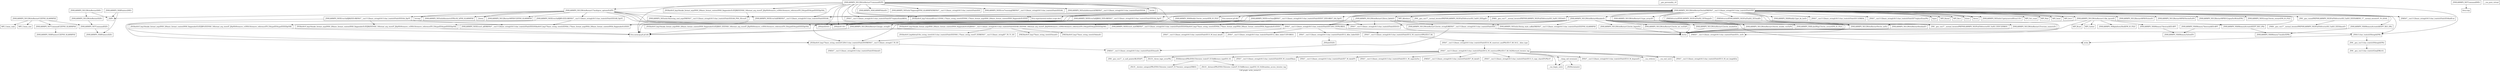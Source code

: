 digraph "Call graph: write_restart.ll" {
	label="Call graph: write_restart.ll";

	Node0x55a14d70dd00 [shape=record,label="{_ZN9LAMMPS_NS12WriteRestartC2EPNS_6LAMMPSE}"];
	Node0x55a14d70dd00 -> Node0x55a14d618810;
	Node0x55a14d70dd00 -> Node0x55a14d61a8b0;
	Node0x55a14d70dd00 -> Node0x55a14d61ac00;
	Node0x55a14d70dd00 -> Node0x55a14d73f180;
	Node0x55a14d618810 [shape=record,label="{_ZN9LAMMPS_NS7CommandC2EPNS_6LAMMPSE}"];
	Node0x55a14d618810 -> Node0x55a14d611e10;
	Node0x55a14d61a8b0 [shape=record,label="{MPI_Comm_rank}"];
	Node0x55a14d61af00 [shape=record,label="{__gxx_personality_v0}"];
	Node0x55a14d61ac00 [shape=record,label="{MPI_Comm_size}"];
	Node0x55a14d615bb0 [shape=record,label="{_ZN9LAMMPS_NS12WriteRestart7commandEiPPc}"];
	Node0x55a14d615bb0 -> Node0x55a14d61b130;
	Node0x55a14d615bb0 -> Node0x55a14d614840;
	Node0x55a14d615bb0 -> Node0x55a14d618720;
	Node0x55a14d615bb0 -> Node0x55a14d619220;
	Node0x55a14d615bb0 -> Node0x55a14d6135e0;
	Node0x55a14d615bb0 -> Node0x55a14d618790;
	Node0x55a14d615bb0 -> Node0x55a14d612e00;
	Node0x55a14d615bb0 -> Node0x55a14d619100;
	Node0x55a14d615bb0 -> Node0x55a14d613350;
	Node0x55a14d615bb0 -> Node0x55a14d6123c0;
	Node0x55a14d615bb0 -> Node0x55a14d71eb70;
	Node0x55a14d615bb0 -> Node0x55a14d7423d0;
	Node0x55a14d615bb0 -> Node0x55a14d614590;
	Node0x55a14d615bb0 -> Node0x55a14d625260;
	Node0x55a14d615bb0 -> Node0x55a14d641640;
	Node0x55a14d615bb0 -> Node0x55a14d6a7380;
	Node0x55a14d615bb0 -> Node0x55a14d617130;
	Node0x55a14d615bb0 -> Node0x55a14d613890;
	Node0x55a14d615bb0 -> Node0x55a14d612030;
	Node0x55a14d615bb0 -> Node0x55a14d68a640;
	Node0x55a14d641640 [shape=record,label="{_ZN3fmt6v9_lmp7vformatB5cxx11ENS0_17basic_string_viewIcEENS0_17basic_format_argsINS0_20basic_format_contextINS0_8appenderEcEEEE}"];
	Node0x55a14d6135e0 [shape=record,label="{_ZN9LAMMPS_NS5Error3allERKNSt7__cxx1112basic_stringIcSt11char_traitsIcESaIcEEEiS8_}"];
	Node0x55a14d61b130 [shape=record,label="{_ZNSaIcEC1Ev}"];
	Node0x55a14d614840 [shape=record,label="{_ZNSt7__cxx1112basic_stringIcSt11char_traitsIcESaIcEEC2IS3_EEPKcRKS3_}"];
	Node0x55a14d614840 -> Node0x55a14d61b580;
	Node0x55a14d614840 -> Node0x55a14d614390;
	Node0x55a14d614840 -> Node0x55a14d612030;
	Node0x55a14d614840 -> Node0x55a14d61b420;
	Node0x55a14d614840 -> Node0x55a14d6122a0;
	Node0x55a14d618720 [shape=record,label="{_ZNSt7__cxx1112basic_stringIcSt11char_traitsIcESaIcEED1Ev}"];
	Node0x55a14d618790 [shape=record,label="{_ZNSaIcED1Ev}"];
	Node0x55a14d614590 [shape=record,label="{_ZN9LAMMPS_NS5utils16missing_cmd_argsERKNSt7__cxx1112basic_stringIcSt11char_traitsIcESaIcEEEiS8_PNS_5ErrorE}"];
	Node0x55a14d68a640 [shape=record,label="{_ZNKSt7__cxx1112basic_stringIcSt11char_traitsIcESaIcEE4findEcm}"];
	Node0x55a14d625260 [shape=record,label="{_ZNSt7__cxx1112basic_stringIcSt11char_traitsIcESaIcEE7replaceEmmRKS4_}"];
	Node0x55a14d7423d0 [shape=record,label="{strchr}"];
	Node0x55a14d71eb70 [shape=record,label="{_ZN9LAMMPS_NS5utils8strmatchERKNSt7__cxx1112basic_stringIcSt11char_traitsIcESaIcEEES8_}"];
	Node0x55a14d6123c0 [shape=record,label="{_ZN9LAMMPS_NS5Error7warningERKNSt7__cxx1112basic_stringIcSt11char_traitsIcESaIcEEEiS8_}"];
	Node0x55a14d613350 [shape=record,label="{_ZN9LAMMPS_NS12WriteRestart17multiproc_optionsEiiiPPc}"];
	Node0x55a14d613350 -> Node0x55a14d61b130;
	Node0x55a14d613350 -> Node0x55a14d614840;
	Node0x55a14d613350 -> Node0x55a14d618790;
	Node0x55a14d613350 -> Node0x55a14d618720;
	Node0x55a14d613350 -> Node0x55a14d6135e0;
	Node0x55a14d613350 -> Node0x55a14d62eca0;
	Node0x55a14d613350 -> Node0x55a14d6294e0;
	Node0x55a14d613350 -> Node0x55a14d639a90;
	Node0x55a14d613350 -> Node0x55a14d629d80;
	Node0x55a14d613350 -> Node0x55a14d633860;
	Node0x55a14d613350 -> Node0x55a14d627720;
	Node0x55a14d613350 -> Node0x55a14d614590;
	Node0x55a14d613350 -> Node0x55a14d627170;
	Node0x55a14d619100 [shape=record,label="{_ZN9LAMMPS_NS5utils7logmesgEPNS_6LAMMPSERKNSt7__cxx1112basic_stringIcSt11char_traitsIcESaIcEEE}"];
	Node0x55a14d612e00 [shape=record,label="{_ZN9LAMMPS_NS6LAMMPS4initEv}"];
	Node0x55a14d619220 [shape=record,label="{_ZN9LAMMPS_NS12WriteRestart5writeERKNSt7__cxx1112basic_stringIcSt11char_traitsIcESaIcEEE}"];
	Node0x55a14d619220 -> Node0x55a14d631d20;
	Node0x55a14d619220 -> Node0x55a14d61b130;
	Node0x55a14d619220 -> Node0x55a14d614840;
	Node0x55a14d619220 -> Node0x55a14d674850;
	Node0x55a14d619220 -> Node0x55a14d62b700;
	Node0x55a14d619220 -> Node0x55a14d634570;
	Node0x55a14d619220 -> Node0x55a14d618720;
	Node0x55a14d619220 -> Node0x55a14d618790;
	Node0x55a14d619220 -> Node0x55a14d673950;
	Node0x55a14d619220 -> Node0x55a14d673000;
	Node0x55a14d619220 -> Node0x55a14d66c8d0;
	Node0x55a14d619220 -> Node0x55a14d66b650;
	Node0x55a14d619220 -> Node0x55a14d669e50;
	Node0x55a14d619220 -> Node0x55a14d668fd0;
	Node0x55a14d619220 -> Node0x55a14d636eb0;
	Node0x55a14d619220 -> Node0x55a14d68a640;
	Node0x55a14d619220 -> Node0x55a14d6386d0;
	Node0x55a14d619220 -> Node0x55a14d6135e0;
	Node0x55a14d619220 -> Node0x55a14d63d7f0;
	Node0x55a14d619220 -> Node0x55a14d667f10;
	Node0x55a14d619220 -> Node0x55a14d6665f0;
	Node0x55a14d619220 -> Node0x55a14d653100;
	Node0x55a14d619220 -> Node0x55a14d6523a0;
	Node0x55a14d619220 -> Node0x55a14d63efe0;
	Node0x55a14d619220 -> Node0x55a14d640fd0;
	Node0x55a14d619220 -> Node0x55a14d642570;
	Node0x55a14d619220 -> Node0x55a14d663040;
	Node0x55a14d619220 -> Node0x55a14d65fa20;
	Node0x55a14d619220 -> Node0x55a14d65f340;
	Node0x55a14d619220 -> Node0x55a14d65de30;
	Node0x55a14d619220 -> Node0x55a14d65cfb0;
	Node0x55a14d619220 -> Node0x55a14d65bf00;
	Node0x55a14d619220 -> Node0x55a14d659de0;
	Node0x55a14d619220 -> Node0x55a14d655b30;
	Node0x55a14d619220 -> Node0x55a14d655230;
	Node0x55a14d619220 -> Node0x55a14d625260;
	Node0x55a14d619220 -> Node0x55a14d641640;
	Node0x55a14d619220 -> Node0x55a14d654200;
	Node0x55a14d619220 -> Node0x55a14d643500;
	Node0x55a14d619220 -> Node0x55a14d6470c0;
	Node0x55a14d619220 -> Node0x55a14d648810;
	Node0x55a14d619220 -> Node0x55a14d6405a0;
	Node0x55a14d619220 -> Node0x55a14d64b260;
	Node0x55a14d619220 -> Node0x55a14d64b810;
	Node0x55a14d619220 -> Node0x55a14d638e40;
	Node0x55a14d619220 -> Node0x55a14d617130;
	Node0x55a14d619220 -> Node0x55a14d613890;
	Node0x55a14d619220 -> Node0x55a14d64c750;
	Node0x55a14d619220 -> Node0x55a14d64f4c0;
	Node0x55a14d619220 -> Node0x55a14d68de80;
	Node0x55a14d619220 -> Node0x55a14d612030;
	Node0x55a14d64b260 [shape=record,label="{_ZN9LAMMPS_NS12WriteRestart11type_arraysEv}"];
	Node0x55a14d64b260 -> Node0x55a14d663040;
	Node0x55a14d64b260 -> Node0x55a14d655230;
	Node0x55a14d64b260 -> Node0x55a14d68b9a0;
	Node0x55a14d64b260 -> Node0x55a14d684490;
	Node0x55a14d6405a0 [shape=record,label="{_ZN9LAMMPS_NS5Group13write_restartEP8_IO_FILE}"];
	Node0x55a14d633860 [shape=record,label="{_Znwm}"];
	Node0x55a14d627720 [shape=record,label="{_ZN9LAMMPS_NS12RestartMPIIOC2EPNS_6LAMMPSE}"];
	Node0x55a14d627170 [shape=record,label="{_ZdlPv}"];
	Node0x55a14d6294e0 [shape=record,label="{strcmp}"];
	Node0x55a14d629d80 [shape=record,label="{_ZN9LAMMPS_NS5utils8inumericEPKciS2_bPNS_6LAMMPSE}"];
	Node0x55a14d639a90 [shape=record,label="{_ZN9LAMMPS_NS5Error3allIJRiEEEvRKNSt7__cxx1112basic_stringIcSt11char_traitsIcESaIcEEEiSA_DpOT_}"];
	Node0x55a14d639a90 -> Node0x55a14d6789c0;
	Node0x55a14d639a90 -> Node0x55a14d654200;
	Node0x55a14d639a90 -> Node0x55a14d67cd80;
	Node0x55a14d62eca0 [shape=record,label="{_ZN9LAMMPS_NS5Error3allIJRPcEEEvRKNSt7__cxx1112basic_stringIcSt11char_traitsIcESaIcEEEiSB_DpOT_}"];
	Node0x55a14d62eca0 -> Node0x55a14d6789c0;
	Node0x55a14d62eca0 -> Node0x55a14d67ea40;
	Node0x55a14d62eca0 -> Node0x55a14d67cd80;
	Node0x55a14d631d20 [shape=record,label="{MPI_Allreduce}"];
	Node0x55a14d634570 [shape=record,label="{_ZN9LAMMPS_NS5Error3allIJRlS2_EEEvRKNSt7__cxx1112basic_stringIcSt11char_traitsIcESaIcEEEiSA_DpOT_}"];
	Node0x55a14d634570 -> Node0x55a14d6789c0;
	Node0x55a14d634570 -> Node0x55a14d67f710;
	Node0x55a14d634570 -> Node0x55a14d67cd80;
	Node0x55a14d636eb0 [shape=record,label="{_ZNSt7__cxx1112basic_stringIcSt11char_traitsIcESaIcEEC1ERKS4_}"];
	Node0x55a14d6386d0 [shape=record,label="{_ZNSt7__cxx1112basic_stringIcSt11char_traitsIcESaIcEE7replaceEmmPKc}"];
	Node0x55a14d63d7f0 [shape=record,label="{fopen}"];
	Node0x55a14d62b700 [shape=record,label="{_ZNKSt7__cxx1112basic_stringIcSt11char_traitsIcESaIcEE5c_strEv}"];
	Node0x55a14d640fd0 [shape=record,label="{_ZN9LAMMPS_NS5Error3oneIJRNSt7__cxx1112basic_stringIcSt11char_traitsIcESaIcEEES7_EEEvRKS7_iSA_DpOT_}"];
	Node0x55a14d640fd0 -> Node0x55a14d6789c0;
	Node0x55a14d640fd0 -> Node0x55a14d682700;
	Node0x55a14d640fd0 -> Node0x55a14d682fe0;
	Node0x55a14d63efe0 [shape=record,label="{_ZN9LAMMPS_NS5utils11getsyserrorB5cxx11Ev}"];
	Node0x55a14d642570 [shape=record,label="{_ZN9LAMMPS_NS12WriteRestart12magic_stringEv}"];
	Node0x55a14d642570 -> Node0x55a14d617130;
	Node0x55a14d642570 -> Node0x55a14d684490;
	Node0x55a14d643500 [shape=record,label="{_ZN9LAMMPS_NS12WriteRestart6endianEv}"];
	Node0x55a14d643500 -> Node0x55a14d684490;
	Node0x55a14d6470c0 [shape=record,label="{_ZN9LAMMPS_NS12WriteRestart15version_numericEv}"];
	Node0x55a14d6470c0 -> Node0x55a14d684490;
	Node0x55a14d648810 [shape=record,label="{_ZN9LAMMPS_NS12WriteRestart6headerEv}"];
	Node0x55a14d648810 -> Node0x55a14d61b130;
	Node0x55a14d648810 -> Node0x55a14d614840;
	Node0x55a14d648810 -> Node0x55a14d687500;
	Node0x55a14d648810 -> Node0x55a14d618720;
	Node0x55a14d648810 -> Node0x55a14d618790;
	Node0x55a14d648810 -> Node0x55a14d655230;
	Node0x55a14d648810 -> Node0x55a14d684490;
	Node0x55a14d648810 -> Node0x55a14d68a220;
	Node0x55a14d648810 -> Node0x55a14d688060;
	Node0x55a14d648810 -> Node0x55a14d663040;
	Node0x55a14d648810 -> Node0x55a14d689a60;
	Node0x55a14d648810 -> Node0x55a14d6890f0;
	Node0x55a14d648810 -> Node0x55a14d688480;
	Node0x55a14d64b810 [shape=record,label="{_ZN9LAMMPS_NS12WriteRestart12force_fieldsEv}"];
	Node0x55a14d64b810 -> Node0x55a14d61b130;
	Node0x55a14d64b810 -> Node0x55a14d614840;
	Node0x55a14d64b810 -> Node0x55a14d6890f0;
	Node0x55a14d64b810 -> Node0x55a14d687500;
	Node0x55a14d64b810 -> Node0x55a14d618720;
	Node0x55a14d64b810 -> Node0x55a14d684490;
	Node0x55a14d64b810 -> Node0x55a14d618790;
	Node0x55a14d638e40 [shape=record,label="{_ZN9LAMMPS_NS6Modify13write_restartEP8_IO_FILE}"];
	Node0x55a14d64c750 [shape=record,label="{_ZN9LAMMPS_NS6Memory6createIdEEPT_RS3_iPKc}"];
	Node0x55a14d64c750 -> Node0x55a14d68be50;
	Node0x55a14d64f4c0 [shape=record,label="{llvm.memset.p0.i64}"];
	Node0x55a14d68de80 [shape=record,label="{_ZN9LAMMPS_NS12WriteRestart11file_layoutEi}"];
	Node0x55a14d68de80 -> Node0x55a14d655230;
	Node0x55a14d68de80 -> Node0x55a14d6955e0;
	Node0x55a14d68de80 -> Node0x55a14d690c90;
	Node0x55a14d68de80 -> Node0x55a14d691a00;
	Node0x55a14d68de80 -> Node0x55a14d684490;
	Node0x55a14d68de80 -> Node0x55a14d692770;
	Node0x55a14d68de80 -> Node0x55a14d692d80;
	Node0x55a14d6523a0 [shape=record,label="{ferror}"];
	Node0x55a14d653100 [shape=record,label="{fclose}"];
	Node0x55a14d655230 [shape=record,label="{_ZN9LAMMPS_NS12WriteRestart9write_intEii}"];
	Node0x55a14d655230 -> Node0x55a14d684490;
	Node0x55a14d655b30 [shape=record,label="{_ZN9LAMMPS_NS12RestartMPIIO12openForWriteEPKc}"];
	Node0x55a14d659de0 [shape=record,label="{_ZN9LAMMPS_NS12RestartMPIIO5writeExiPd}"];
	Node0x55a14d65bf00 [shape=record,label="{_ZN9LAMMPS_NS12RestartMPIIO5closeEv}"];
	Node0x55a14d65cfb0 [shape=record,label="{MPI_Irecv}"];
	Node0x55a14d65de30 [shape=record,label="{MPI_Send}"];
	Node0x55a14d65f340 [shape=record,label="{MPI_Wait}"];
	Node0x55a14d65fa20 [shape=record,label="{MPI_Get_count}"];
	Node0x55a14d663040 [shape=record,label="{_ZN9LAMMPS_NS12WriteRestart16write_double_vecEiiPd}"];
	Node0x55a14d663040 -> Node0x55a14d684490;
	Node0x55a14d6665f0 [shape=record,label="{MPI_Recv}"];
	Node0x55a14d667f10 [shape=record,label="{MPI_Rsend}"];
	Node0x55a14d668fd0 [shape=record,label="{_ZN9LAMMPS_NS6Memory7destroyIdEEvRPT_}"];
	Node0x55a14d668fd0 -> Node0x55a14d6a8120;
	Node0x55a14d669e50 [shape=record,label="{_ZN9LAMMPS_NS6Modify12get_fix_listEv}"];
	Node0x55a14d66b650 [shape=record,label="{_ZNKSt6vectorIPN9LAMMPS_NS3FixESaIS2_EE5beginEv}"];
	Node0x55a14d66b650 -> Node0x55a14d6a9630;
	Node0x55a14d66c8d0 [shape=record,label="{_ZNKSt6vectorIPN9LAMMPS_NS3FixESaIS2_EE3endEv}"];
	Node0x55a14d66c8d0 -> Node0x55a14d6a9630;
	Node0x55a14d673000 [shape=record,label="{_ZN9__gnu_cxxneIPKPN9LAMMPS_NS3FixESt6vectorIS3_SaIS3_EEEEbRKNS_17__normal_iteratorIT_T0_EESE_}"];
	Node0x55a14d673000 -> Node0x55a14d6ab930;
	Node0x55a14d673950 [shape=record,label="{_ZNK9__gnu_cxx17__normal_iteratorIPKPN9LAMMPS_NS3FixESt6vectorIS3_SaIS3_EEEdeEv}"];
	Node0x55a14d674850 [shape=record,label="{_ZN9__gnu_cxx17__normal_iteratorIPKPN9LAMMPS_NS3FixESt6vectorIS3_SaIS3_EEEppEv}"];
	Node0x55a14d687500 [shape=record,label="{_ZN9LAMMPS_NS12WriteRestart12write_stringEiRKNSt7__cxx1112basic_stringIcSt11char_traitsIcESaIcEEE}"];
	Node0x55a14d687500 -> Node0x55a14d6ac700;
	Node0x55a14d687500 -> Node0x55a14d684490;
	Node0x55a14d687500 -> Node0x55a14d62b700;
	Node0x55a14d688060 [shape=record,label="{_ZN9LAMMPS_NS12WriteRestart12write_bigintEil}"];
	Node0x55a14d688060 -> Node0x55a14d684490;
	Node0x55a14d688480 [shape=record,label="{_ZN9LAMMPS_NS12WriteRestart13write_int_vecEiiPi}"];
	Node0x55a14d688480 -> Node0x55a14d684490;
	Node0x55a14d6890f0 [shape=record,label="{_ZN9LAMMPS_NS5utils18strip_style_suffixERKNSt7__cxx1112basic_stringIcSt11char_traitsIcESaIcEEEPNS_6LAMMPSE}"];
	Node0x55a14d684490 [shape=record,label="{fwrite}"];
	Node0x55a14d689a60 [shape=record,label="{strlen}"];
	Node0x55a14d68a220 [shape=record,label="{_ZN9LAMMPS_NS12WriteRestart12write_doubleEid}"];
	Node0x55a14d68a220 -> Node0x55a14d684490;
	Node0x55a14d68b9a0 [shape=record,label="{_ZN9LAMMPS_NS8LabelMap13write_restartEP8_IO_FILE}"];
	Node0x55a14d690c90 [shape=record,label="{_ZN9LAMMPS_NS6Memory6createIiEEPT_RS3_iPKc}"];
	Node0x55a14d690c90 -> Node0x55a14d68be50;
	Node0x55a14d691a00 [shape=record,label="{MPI_Gather}"];
	Node0x55a14d692770 [shape=record,label="{_ZN9LAMMPS_NS6Memory7destroyIiEEvRPT_}"];
	Node0x55a14d692770 -> Node0x55a14d6a8120;
	Node0x55a14d692d80 [shape=record,label="{_ZN9LAMMPS_NS8platform5ftellEP8_IO_FILE}"];
	Node0x55a14d6955e0 [shape=record,label="{MPI_Bcast}"];
	Node0x55a14d617130 [shape=record,label="{llvm.memcpy.p0.p0.i64}"];
	Node0x55a14d6ac700 [shape=record,label="{_ZNKSt7__cxx1112basic_stringIcSt11char_traitsIcESaIcEE4sizeEv}"];
	Node0x55a14d6b0a90 [shape=record,label="{_ZN9LAMMPS_NS12WriteRestartD2Ev}"];
	Node0x55a14d6b0a90 -> Node0x55a14d73f180;
	Node0x55a14d6b1720 [shape=record,label="{_ZN9LAMMPS_NS12WriteRestartD0Ev}"];
	Node0x55a14d6b1720 -> Node0x55a14d6b0a90;
	Node0x55a14d6b1720 -> Node0x55a14d627170;
	Node0x55a14d611e10 [shape=record,label="{_ZN9LAMMPS_NS8PointersC2EPNS_6LAMMPSE}"];
	Node0x55a14d73f180 [shape=record,label="{_ZN9LAMMPS_NS7CommandD2Ev}"];
	Node0x55a14d73f180 -> Node0x55a14d6b2b00;
	Node0x55a14d6b35f0 [shape=record,label="{_ZN9LAMMPS_NS7CommandD0Ev}"];
	Node0x55a14d6b35f0 -> Node0x55a14d6b7060;
	Node0x55a14d6b8de0 [shape=record,label="{__cxa_pure_virtual}"];
	Node0x55a14d6b2b00 [shape=record,label="{_ZN9LAMMPS_NS8PointersD2Ev}"];
	Node0x55a14d681c50 [shape=record,label="{_ZN9LAMMPS_NS8PointersD0Ev}"];
	Node0x55a14d681c50 -> Node0x55a14d6b2b00;
	Node0x55a14d681c50 -> Node0x55a14d627170;
	Node0x55a14d6b7060 [shape=record,label="{llvm.trap}"];
	Node0x55a14d61b580 [shape=record,label="{_ZNSt7__cxx1112basic_stringIcSt11char_traitsIcESaIcEE13_M_local_dataEv}"];
	Node0x55a14d614390 [shape=record,label="{_ZNSt7__cxx1112basic_stringIcSt11char_traitsIcESaIcEE12_Alloc_hiderC1EPcRKS3_}"];
	Node0x55a14d61b420 [shape=record,label="{_ZNSt7__cxx1112basic_stringIcSt11char_traitsIcESaIcEE12_M_constructIPKcEEvT_S8_}"];
	Node0x55a14d61b420 -> Node0x55a14d6bcef0;
	Node0x55a14d612030 [shape=record,label="{_ZNSt11char_traitsIcE6lengthEPKc}"];
	Node0x55a14d612030 -> Node0x55a14d6c19d0;
	Node0x55a14d612030 -> Node0x55a14d689a60;
	Node0x55a14d6122a0 [shape=record,label="{_ZNSt7__cxx1112basic_stringIcSt11char_traitsIcESaIcEE12_Alloc_hiderD2Ev}"];
	Node0x55a14d6122a0 -> Node0x55a14d6c1bd0;
	Node0x55a14d6bcef0 [shape=record,label="{_ZNSt7__cxx1112basic_stringIcSt11char_traitsIcESaIcEE16_M_construct_auxIPKcEEvT_S8_St12__false_type}"];
	Node0x55a14d6bcef0 -> Node0x55a14d6c23b0;
	Node0x55a14d6c23b0 [shape=record,label="{_ZNSt7__cxx1112basic_stringIcSt11char_traitsIcESaIcEE12_M_constructIPKcEEvT_S8_St20forward_iterator_tag}"];
	Node0x55a14d6c23b0 -> Node0x55a14d6c3580;
	Node0x55a14d6c23b0 -> Node0x55a14d6c44a0;
	Node0x55a14d6c23b0 -> Node0x55a14d6c4dc0;
	Node0x55a14d6c23b0 -> Node0x55a14d6c5990;
	Node0x55a14d6c23b0 -> Node0x55a14d6c8890;
	Node0x55a14d6c23b0 -> Node0x55a14d6c9200;
	Node0x55a14d6c23b0 -> Node0x55a14d6caf70;
	Node0x55a14d6c23b0 -> Node0x55a14d6cb550;
	Node0x55a14d6c23b0 -> Node0x55a14d6cc500;
	Node0x55a14d6c23b0 -> Node0x55a14d74b190;
	Node0x55a14d6c23b0 -> Node0x55a14d6ccf30;
	Node0x55a14d6c23b0 -> Node0x55a14d6ce420;
	Node0x55a14d6c23b0 -> Node0x55a14d6ced80;
	Node0x55a14d6c23b0 -> Node0x55a14d6cf540;
	Node0x55a14d6c3580 [shape=record,label="{_ZN9__gnu_cxx17__is_null_pointerIKcEEbPT_}"];
	Node0x55a14d6c44a0 [shape=record,label="{_ZSt19__throw_logic_errorPKc}"];
	Node0x55a14d6c4dc0 [shape=record,label="{_ZSt8distanceIPKcENSt15iterator_traitsIT_E15difference_typeES3_S3_}"];
	Node0x55a14d6c4dc0 -> Node0x55a14d6cfe20;
	Node0x55a14d6c4dc0 -> Node0x55a14d6d0b90;
	Node0x55a14d6c8890 [shape=record,label="{_ZNSt7__cxx1112basic_stringIcSt11char_traitsIcESaIcEE7_M_dataEPc}"];
	Node0x55a14d6c5990 [shape=record,label="{_ZNSt7__cxx1112basic_stringIcSt11char_traitsIcESaIcEE9_M_createERmm}"];
	Node0x55a14d6c9200 [shape=record,label="{_ZNSt7__cxx1112basic_stringIcSt11char_traitsIcESaIcEE11_M_capacityEm}"];
	Node0x55a14d6cb550 [shape=record,label="{_ZNSt7__cxx1112basic_stringIcSt11char_traitsIcESaIcEE13_S_copy_charsEPcPKcS7_}"];
	Node0x55a14d6caf70 [shape=record,label="{_ZNKSt7__cxx1112basic_stringIcSt11char_traitsIcESaIcEE7_M_dataEv}"];
	Node0x55a14d6cc500 [shape=record,label="{__cxa_begin_catch}"];
	Node0x55a14d74b190 [shape=record,label="{_ZNSt7__cxx1112basic_stringIcSt11char_traitsIcESaIcEE10_M_disposeEv}"];
	Node0x55a14d6ccf30 [shape=record,label="{__cxa_rethrow}"];
	Node0x55a14d6ce420 [shape=record,label="{__cxa_end_catch}"];
	Node0x55a14d6cf540 [shape=record,label="{__clang_call_terminate}"];
	Node0x55a14d6cf540 -> Node0x55a14d6cc500;
	Node0x55a14d6cf540 -> Node0x55a14d6d3ed0;
	Node0x55a14d6d3ed0 [shape=record,label="{_ZSt9terminatev}"];
	Node0x55a14d6ced80 [shape=record,label="{_ZNSt7__cxx1112basic_stringIcSt11char_traitsIcESaIcEE13_M_set_lengthEm}"];
	Node0x55a14d6d0b90 [shape=record,label="{_ZSt10__distanceIPKcENSt15iterator_traitsIT_E15difference_typeES3_S3_St26random_access_iterator_tag}"];
	Node0x55a14d6cfe20 [shape=record,label="{_ZSt19__iterator_categoryIPKcENSt15iterator_traitsIT_E17iterator_categoryERKS3_}"];
	Node0x55a14d6c19d0 [shape=record,label="{_ZN9__gnu_cxx11char_traitsIcE6lengthEPKc}"];
	Node0x55a14d6c19d0 -> Node0x55a14d6d4e00;
	Node0x55a14d6d4e00 [shape=record,label="{_ZN9__gnu_cxx11char_traitsIcE2eqERKcS3_}"];
	Node0x55a14d6c1bd0 [shape=record,label="{_ZNSaIcED2Ev}"];
	Node0x55a14d6a7380 [shape=record,label="{_ZN3fmt6v9_lmp16make_format_argsINS0_20basic_format_contextINS0_8appenderEcEEJRlEEENS0_16format_arg_storeIT_JDpNSt9remove_cvINSt16remove_referenceIT0_E4typeEE4typeEEEEDpOSA_}"];
	Node0x55a14d6a7380 -> Node0x55a14d617130;
	Node0x55a14d67cd80 [shape=record,label="{_ZN9LAMMPS_NS5Error4_allERKNSt7__cxx1112basic_stringIcSt11char_traitsIcESaIcEEEiN3fmt6v9_lmp17basic_string_viewIcEENSA_17basic_format_argsINSA_20basic_format_contextINSA_8appenderEcEEEE}"];
	Node0x55a14d6789c0 [shape=record,label="{_ZN3fmt6v9_lmp17basic_string_viewIcEC2ISt11char_traitsIcESaIcEEERKNSt7__cxx1112basic_stringIcT_T0_EE}"];
	Node0x55a14d6789c0 -> Node0x55a14d6fe510;
	Node0x55a14d6789c0 -> Node0x55a14d6ac700;
	Node0x55a14d654200 [shape=record,label="{_ZN3fmt6v9_lmp16make_format_argsINS0_20basic_format_contextINS0_8appenderEcEEJRiEEENS0_16format_arg_storeIT_JDpNSt9remove_cvINSt16remove_referenceIT0_E4typeEE4typeEEEEDpOSA_}"];
	Node0x55a14d654200 -> Node0x55a14d617130;
	Node0x55a14d6fe510 [shape=record,label="{_ZNKSt7__cxx1112basic_stringIcSt11char_traitsIcESaIcEE4dataEv}"];
	Node0x55a14d67ea40 [shape=record,label="{_ZN3fmt6v9_lmp16make_format_argsINS0_20basic_format_contextINS0_8appenderEcEEJRPcEEENS0_16format_arg_storeIT_JDpNSt9remove_cvINSt16remove_referenceIT0_E4typeEE4typeEEEEDpOSB_}"];
	Node0x55a14d67ea40 -> Node0x55a14d617130;
	Node0x55a14d67f710 [shape=record,label="{_ZN3fmt6v9_lmp16make_format_argsINS0_20basic_format_contextINS0_8appenderEcEEJRlS5_EEENS0_16format_arg_storeIT_JDpNSt9remove_cvINSt16remove_referenceIT0_E4typeEE4typeEEEEDpOSA_}"];
	Node0x55a14d67f710 -> Node0x55a14d617130;
	Node0x55a14d682fe0 [shape=record,label="{_ZN9LAMMPS_NS5Error4_oneERKNSt7__cxx1112basic_stringIcSt11char_traitsIcESaIcEEEiN3fmt6v9_lmp17basic_string_viewIcEENSA_17basic_format_argsINSA_20basic_format_contextINSA_8appenderEcEEEE}"];
	Node0x55a14d682700 [shape=record,label="{_ZN3fmt6v9_lmp16make_format_argsINS0_20basic_format_contextINS0_8appenderEcEEJRNSt7__cxx1112basic_stringIcSt11char_traitsIcESaIcEEESB_EEENS0_16format_arg_storeIT_JDpNSt9remove_cvINSt16remove_referenceIT0_E4typeEE4typeEEEEDpOSG_}"];
	Node0x55a14d682700 -> Node0x55a14d6ec630;
	Node0x55a14d682700 -> Node0x55a14d617130;
	Node0x55a14d682700 -> Node0x55a14d6ede30;
	Node0x55a14d682700 -> Node0x55a14d6ef640;
	Node0x55a14d6ec630 [shape=record,label="{_ZN3fmt6v9_lmp6detail14to_string_viewIcSt11char_traitsIcESaIcEEENS0_17basic_string_viewIT_EERKNSt7__cxx1112basic_stringIS7_T0_T1_EE}"];
	Node0x55a14d6ec630 -> Node0x55a14d6789c0;
	Node0x55a14d6ede30 [shape=record,label="{_ZNK3fmt6v9_lmp17basic_string_viewIcE4dataEv}"];
	Node0x55a14d6ef640 [shape=record,label="{_ZNK3fmt6v9_lmp17basic_string_viewIcE4sizeEv}"];
	Node0x55a14d68be50 [shape=record,label="{_ZN9LAMMPS_NS6Memory7smallocElPKc}"];
	Node0x55a14d6a8120 [shape=record,label="{_ZN9LAMMPS_NS6Memory5sfreeEPv}"];
	Node0x55a14d6a9630 [shape=record,label="{_ZN9__gnu_cxx17__normal_iteratorIPKPN9LAMMPS_NS3FixESt6vectorIS3_SaIS3_EEEC2ERKS5_}"];
	Node0x55a14d6ab930 [shape=record,label="{_ZNK9__gnu_cxx17__normal_iteratorIPKPN9LAMMPS_NS3FixESt6vectorIS3_SaIS3_EEE4baseEv}"];
	Node0x55a14d613890 [shape=record,label="{llvm.experimental.noalias.scope.decl}"];
}
